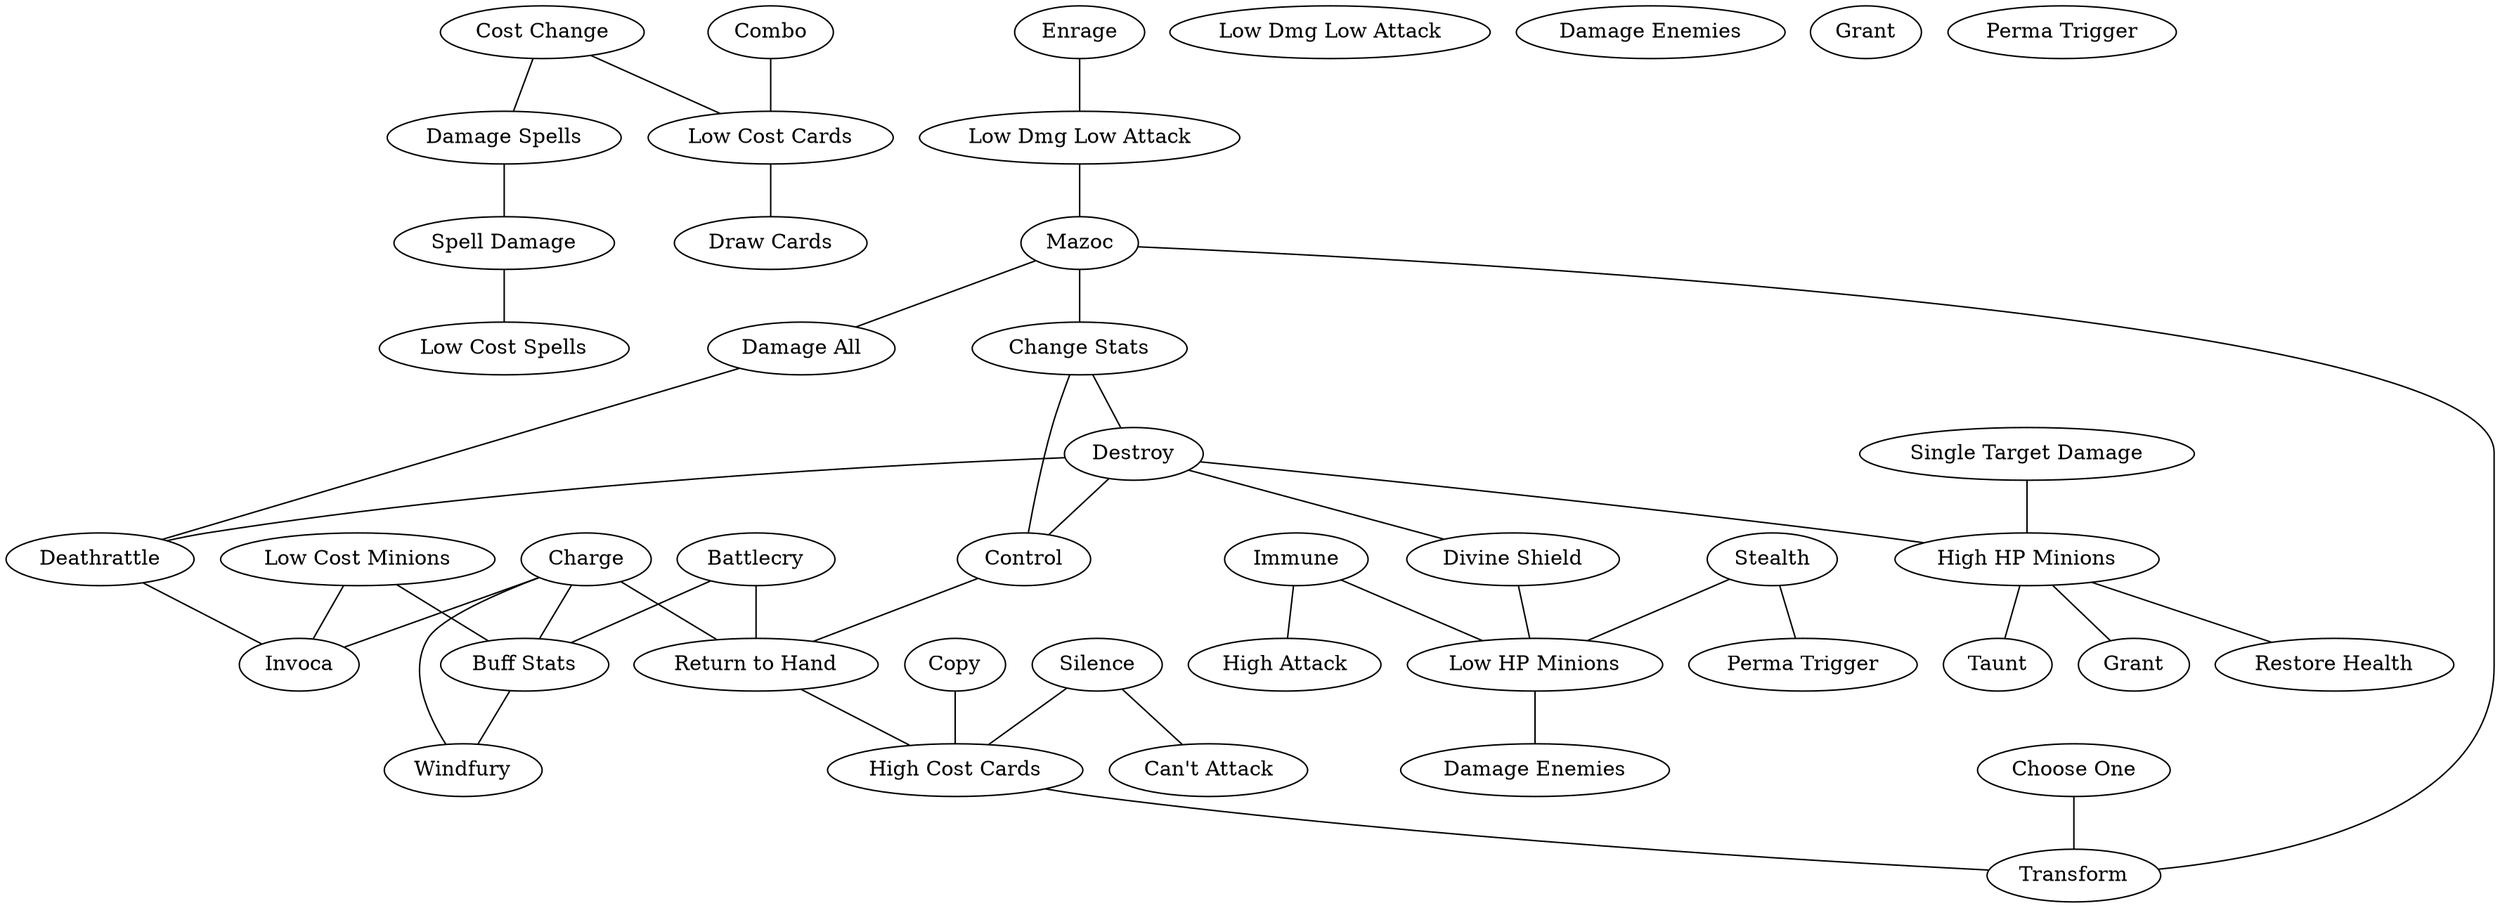 graph hs {
"deal & type==spell" [label="Damage Spells"]
"spell damage \+\d+" [label="Spell Damage"]
"battlecry" [label="Battlecry"]
"return" [label="Return to Hand"]
"(\+|\-)?\(?\d+\)?\%?" [label="Buff Stats"]
"windfury" [label="Windfury"]
"can\'t attack" [label="Can't Attack"]
"silence" [label="Silence"]
"(chance | set | become(s)?)" [label="Change Stats"]
"destroy" [label="Destroy"]
"control" [label="Control"]
"charge" [label="Charge"]
"combo" [label="Combo"]
"cost < 3" [label="Low Cost Cards"]
"copy" [label="Copy"]
"cost > 5" [label="High Cost Cards"]
"damage to all" [label="Damage All"]
"deathrattle" [label="Deathrattle"]
"hp > 5" [label="High HP Minions"]
"divine shield" [label="Divine Shield"]
"draw (\d+|a)" [label="Draw Cards"]
"enrage" [label="Enrage"]
"e" [label="Low Dmg Low Attack"]
"restore" [label="Restore Health"]
"(re)?summon" [label="Invoca"]
"taunt" [label="Taunt"]
"transform" [label="Transform"]
"hp < 3" [label="Low HP Minions"]
"(takes|survives) damage" [label="Mazoc"]
"cost(s)?" [label="Cost Change"]
"g" [label="Damage Enemies"]
"deal \d+ damage" [label="Single Target Damage"]
"h" [label="Grant"]
"immune" [label="Immune"]
"att > 5" [label="High Attack"]
"stealth" [label="Stealth"]
"j" [label="Perma Trigger"]
"minion && cost > 5" [label="Low Cost Minions"]
"spell && cost < 3" [label="Low Cost Spells"]
"choose one" [label="Choose One"]

"deal & type==spell" -- "spell damage \+\d+"
"battlecry" -- "return"
"battlecry" -- "(\+|\-)?\(?\d+\)?\%?"
"(\+|\-)?\(?\d+\)?\%?" -- "windfury"
"silence" -- "can\'t attack"
"(chance | set | become(s)?)" -- "destroy"
"(chance | set | become(s)?)" -- "control"
"charge" -- "return"
"charge" -- "(\+|\-)?\(?\d+\)?\%?"
"charge" -- "windfury"
"combo" -- "cost < 3"
"copy" -- "cost > 5"
"damage to all" -- "deathrattle"
"destroy" -- "deathrattle"
"destroy" -- "hp > 5"
"destroy" -- "divine shield"
"cost < 3" -- "draw (\d+|a)"
"enrage" -- "Low Dmg Low Attack"
"hp > 5" -- "restore"
"return" -- "cost > 5"
"minion && cost > 5" -- "(re)?summon"
"destroy" -- "control"
"control" -- "return"
"hp > 5" -- "taunt"
"cost > 5" -- "transform"
"divine shield" -- "hp < 3"
"Low Dmg Low Attack" -- "(takes|survives) damage"
"silence" -- "cost > 5"
"(takes|survives) damage" -- "transform"
"(takes|survives) damage" -- "(chance | set | become(s)?)"
"minion && cost > 5" -- "(\+|\-)?\(?\d+\)?\%?"
"cost(s)?" -- "cost < 3"
"cost(s)?" -- "deal & type==spell"
"hp > 5" -- "Grant"
"immune" -- "att > 5"
"charge" -- "(re)?summon"
"immune" -- "hp < 3"
"stealth" -- "hp < 3"
"stealth" -- "Perma Trigger"
"(takes|survives) damage" -- "damage to all"
"deathrattle" -- "(re)?summon"
"choose one" -- "transform"
"hp < 3" -- "Damage Enemies"
"spell damage \+\d+" -- "spell && cost < 3"
"deal \d+ damage" -- "hp > 5"
}
